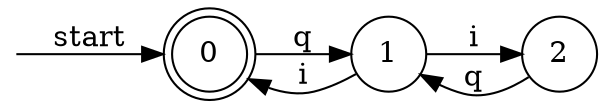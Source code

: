 digraph enfa {
    rankdir = LR;
    node [shape = doublecircle];    __start [style = invis, shape = point];
    __start -> "0" [ label = "start" ];
    node [shape = doublecircle]; "0"
    node [shape = circle];
    "1" -> "2" [ label = "i" ];
    "1" -> "0" [ label = "i" ];
    "0" -> "1" [ label = "q" ];
    "2" -> "1" [ label = "q" ];
}
